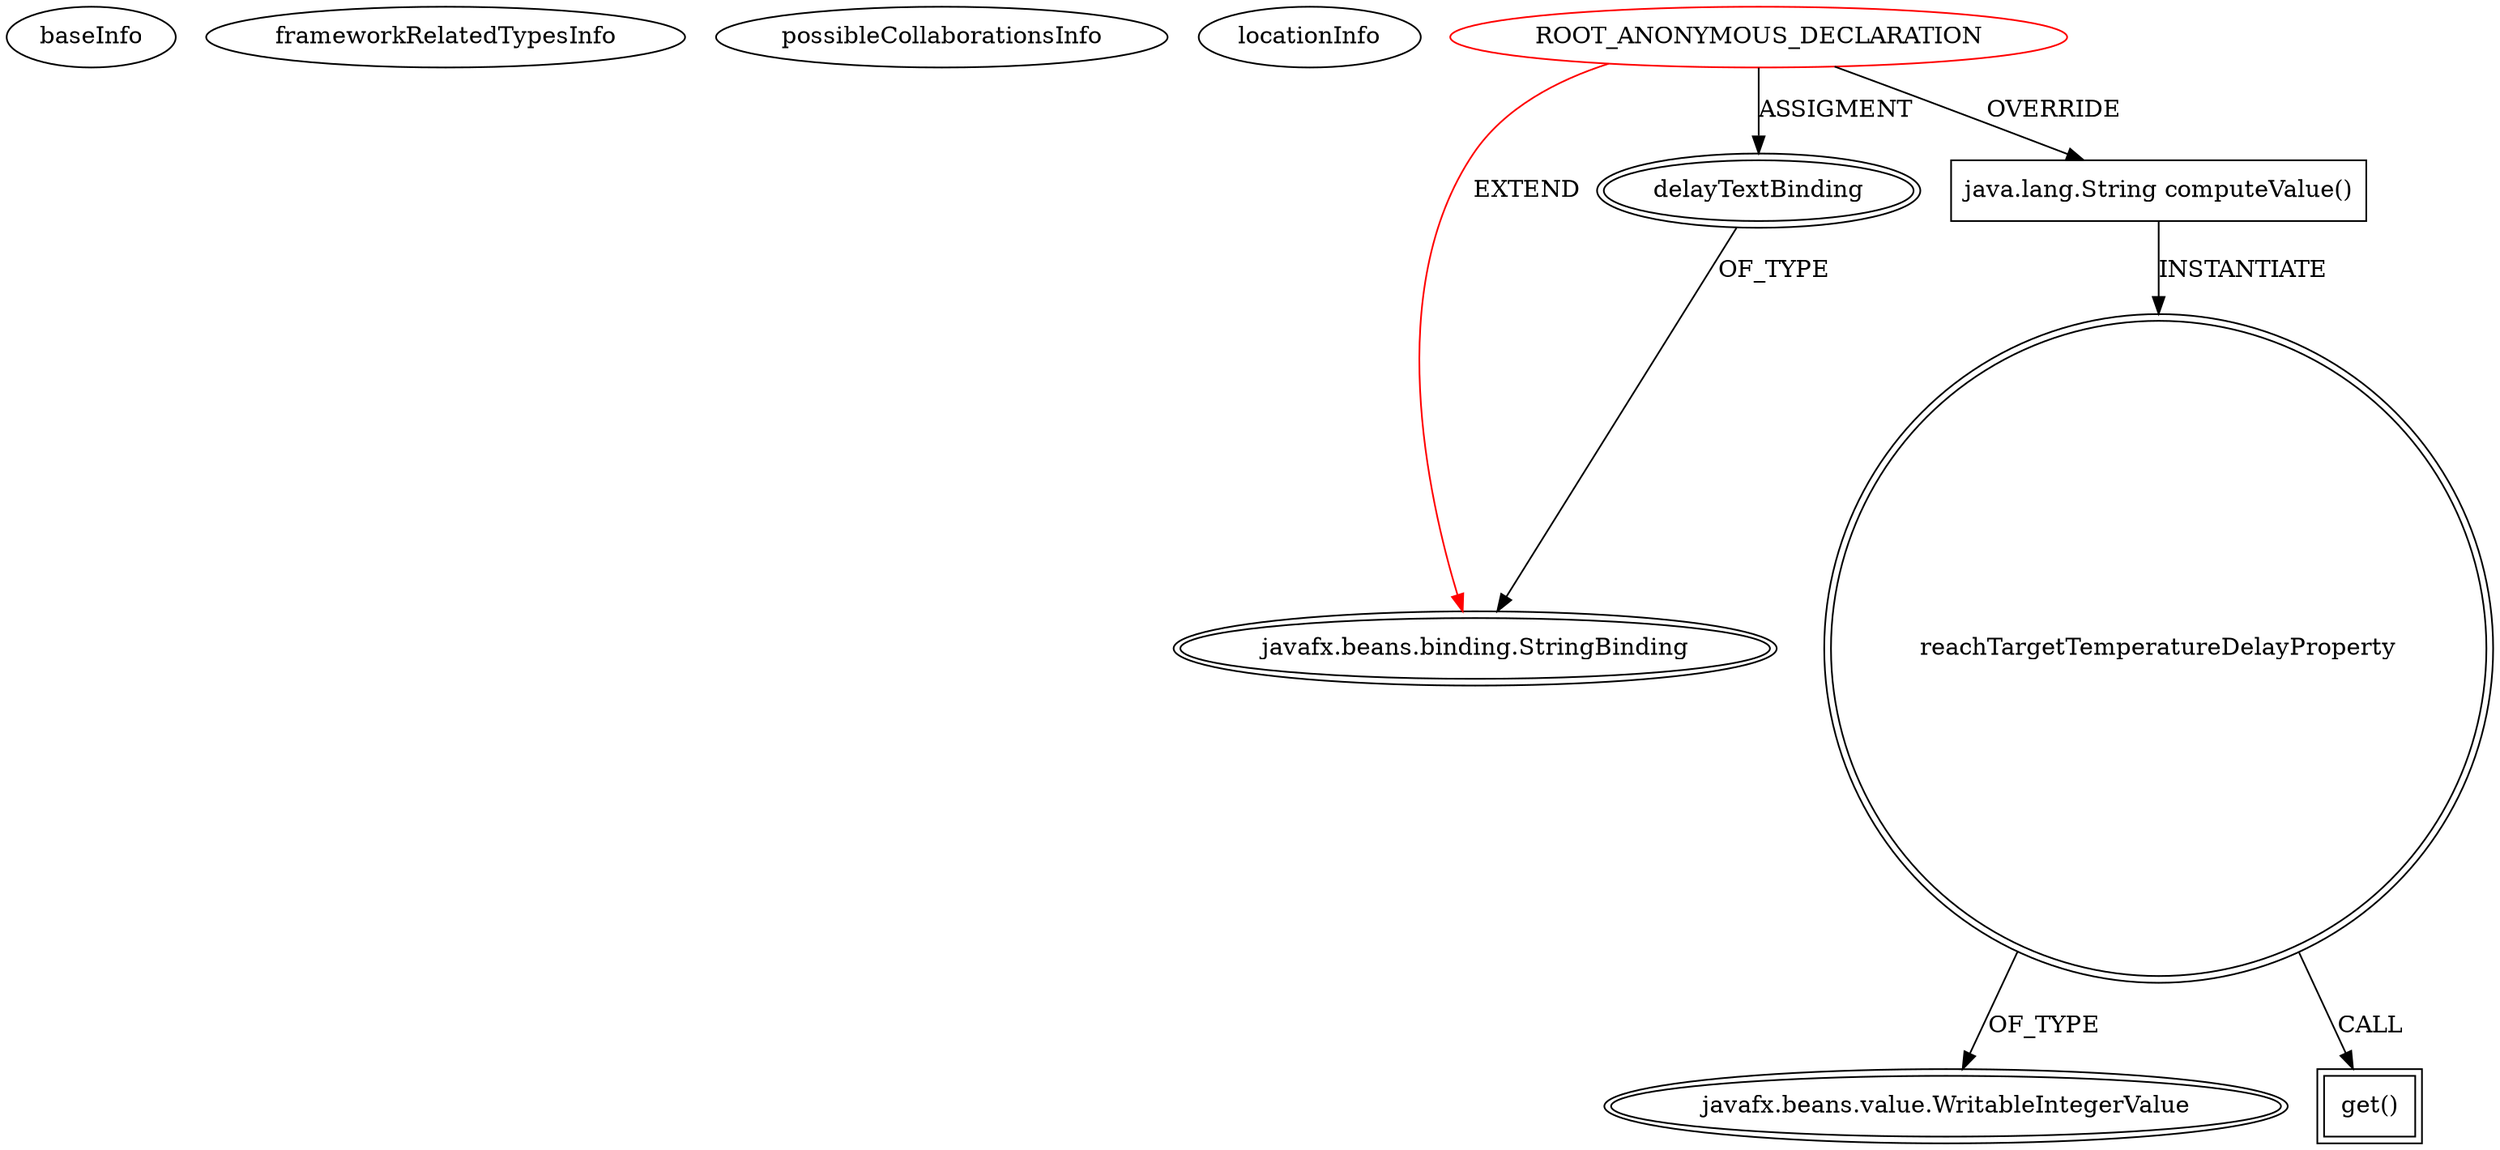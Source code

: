 digraph {
baseInfo[graphId=997,category="extension_graph",isAnonymous=true,possibleRelation=false]
frameworkRelatedTypesInfo[0="javafx.beans.binding.StringBinding"]
possibleCollaborationsInfo[]
locationInfo[projectName="MrLoNee-RadialFx",filePath="/MrLoNee-RadialFx/RadialFx-master/src/com/mrlonee/radialfx/thermostat/Nest.java",contextSignature="void initGraphcis()",graphId="997"]
0[label="ROOT_ANONYMOUS_DECLARATION",vertexType="ROOT_ANONYMOUS_DECLARATION",isFrameworkType=false,color=red]
1[label="javafx.beans.binding.StringBinding",vertexType="FRAMEWORK_CLASS_TYPE",isFrameworkType=true,peripheries=2]
2[label="delayTextBinding",vertexType="OUTSIDE_VARIABLE_EXPRESION",isFrameworkType=true,peripheries=2]
4[label="java.lang.String computeValue()",vertexType="OVERRIDING_METHOD_DECLARATION",isFrameworkType=false,shape=box]
5[label="reachTargetTemperatureDelayProperty",vertexType="VARIABLE_EXPRESION",isFrameworkType=true,peripheries=2,shape=circle]
7[label="javafx.beans.value.WritableIntegerValue",vertexType="FRAMEWORK_INTERFACE_TYPE",isFrameworkType=true,peripheries=2]
6[label="get()",vertexType="INSIDE_CALL",isFrameworkType=true,peripheries=2,shape=box]
0->1[label="EXTEND",color=red]
0->2[label="ASSIGMENT"]
2->1[label="OF_TYPE"]
0->4[label="OVERRIDE"]
4->5[label="INSTANTIATE"]
5->7[label="OF_TYPE"]
5->6[label="CALL"]
}
